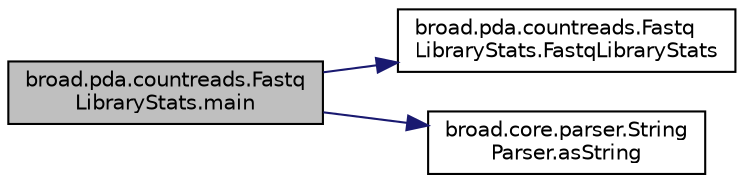 digraph "broad.pda.countreads.FastqLibraryStats.main"
{
  edge [fontname="Helvetica",fontsize="10",labelfontname="Helvetica",labelfontsize="10"];
  node [fontname="Helvetica",fontsize="10",shape=record];
  rankdir="LR";
  Node1 [label="broad.pda.countreads.Fastq\lLibraryStats.main",height=0.2,width=0.4,color="black", fillcolor="grey75", style="filled" fontcolor="black"];
  Node1 -> Node2 [color="midnightblue",fontsize="10",style="solid"];
  Node2 [label="broad.pda.countreads.Fastq\lLibraryStats.FastqLibraryStats",height=0.2,width=0.4,color="black", fillcolor="white", style="filled",URL="$classbroad_1_1pda_1_1countreads_1_1_fastq_library_stats.html#ab038e21f9033309ec215c7c7f5a03ae1"];
  Node1 -> Node3 [color="midnightblue",fontsize="10",style="solid"];
  Node3 [label="broad.core.parser.String\lParser.asString",height=0.2,width=0.4,color="black", fillcolor="white", style="filled",URL="$classbroad_1_1core_1_1parser_1_1_string_parser.html#a9c3b693f78ab2220da12efa33cd3242c"];
}
